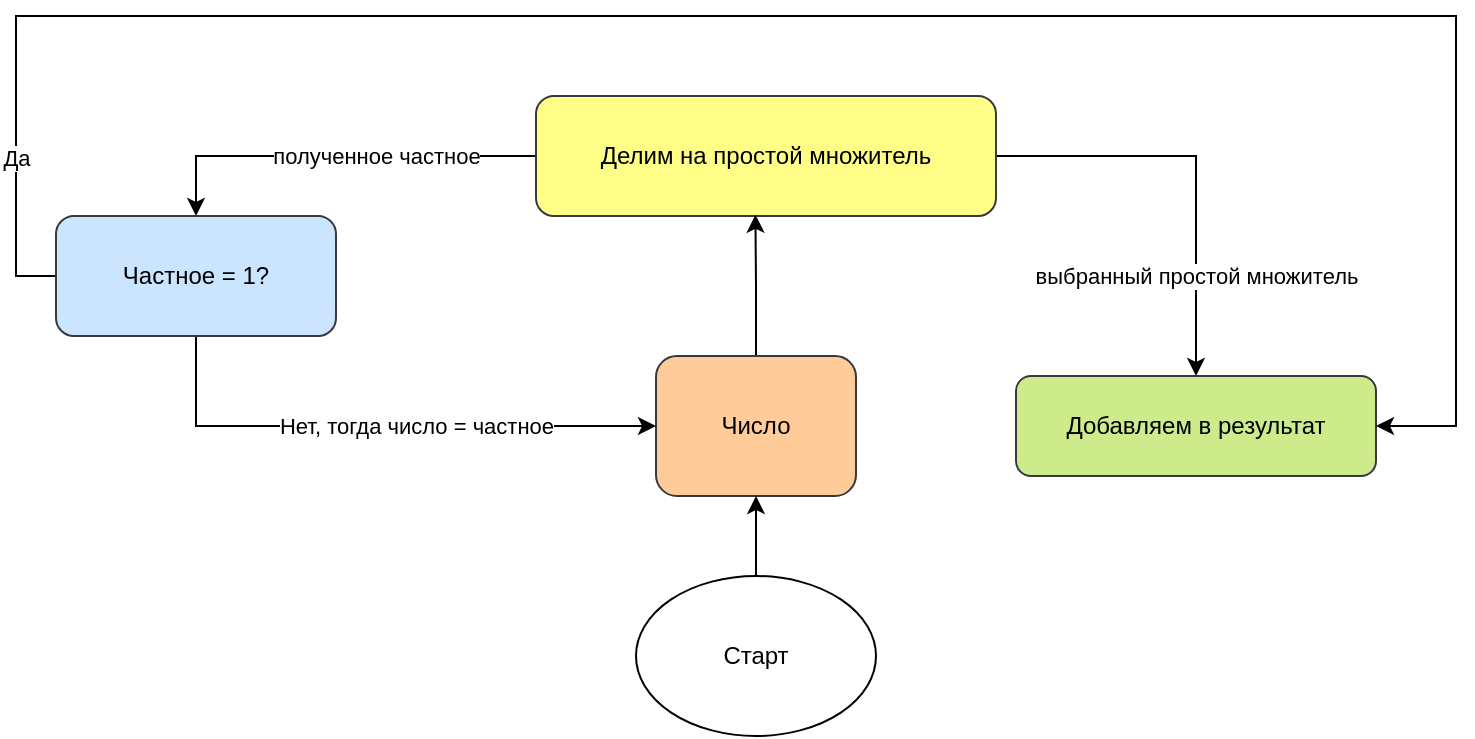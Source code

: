 <mxfile version="15.4.1" type="github">
  <diagram id="NKZnLbRmLY20eQ4-h45i" name="Page-1">
    <mxGraphModel dx="1865" dy="1658" grid="1" gridSize="10" guides="1" tooltips="1" connect="1" arrows="1" fold="1" page="1" pageScale="1" pageWidth="827" pageHeight="1169" math="0" shadow="0">
      <root>
        <mxCell id="0" />
        <mxCell id="1" parent="0" />
        <mxCell id="Lz7DvOroHlvFcl4ejyHl-21" value="выбранный простой множитель" style="edgeStyle=orthogonalEdgeStyle;rounded=0;orthogonalLoop=1;jettySize=auto;html=1;exitX=1;exitY=0.5;exitDx=0;exitDy=0;entryX=0.5;entryY=0;entryDx=0;entryDy=0;" edge="1" parent="1" source="Lz7DvOroHlvFcl4ejyHl-4" target="Lz7DvOroHlvFcl4ejyHl-16">
          <mxGeometry x="0.524" relative="1" as="geometry">
            <mxPoint x="690" y="70" as="targetPoint" />
            <Array as="points">
              <mxPoint x="580" y="-20" />
            </Array>
            <mxPoint as="offset" />
          </mxGeometry>
        </mxCell>
        <mxCell id="Lz7DvOroHlvFcl4ejyHl-24" value="полученное частное" style="edgeStyle=orthogonalEdgeStyle;rounded=0;orthogonalLoop=1;jettySize=auto;html=1;exitX=0;exitY=0.5;exitDx=0;exitDy=0;entryX=0.5;entryY=0;entryDx=0;entryDy=0;" edge="1" parent="1" source="Lz7DvOroHlvFcl4ejyHl-4" target="Lz7DvOroHlvFcl4ejyHl-22">
          <mxGeometry x="-0.2" relative="1" as="geometry">
            <mxPoint x="120" y="10" as="targetPoint" />
            <Array as="points">
              <mxPoint x="80" y="-20" />
            </Array>
            <mxPoint as="offset" />
          </mxGeometry>
        </mxCell>
        <mxCell id="Lz7DvOroHlvFcl4ejyHl-4" value="Делим на простой множитель" style="rounded=1;whiteSpace=wrap;html=1;fillColor=#ffff88;strokeColor=#36393d;" vertex="1" parent="1">
          <mxGeometry x="250" y="-50" width="230" height="60" as="geometry" />
        </mxCell>
        <mxCell id="Lz7DvOroHlvFcl4ejyHl-28" style="edgeStyle=orthogonalEdgeStyle;rounded=0;orthogonalLoop=1;jettySize=auto;html=1;entryX=0.477;entryY=0.99;entryDx=0;entryDy=0;entryPerimeter=0;" edge="1" parent="1" source="Lz7DvOroHlvFcl4ejyHl-10" target="Lz7DvOroHlvFcl4ejyHl-4">
          <mxGeometry relative="1" as="geometry" />
        </mxCell>
        <mxCell id="Lz7DvOroHlvFcl4ejyHl-10" value="Число" style="rounded=1;whiteSpace=wrap;html=1;fillColor=#ffcc99;strokeColor=#36393d;" vertex="1" parent="1">
          <mxGeometry x="310" y="80" width="100" height="70" as="geometry" />
        </mxCell>
        <mxCell id="Lz7DvOroHlvFcl4ejyHl-16" value="Добавляем в результат" style="rounded=1;whiteSpace=wrap;html=1;fillColor=#cdeb8b;strokeColor=#36393d;" vertex="1" parent="1">
          <mxGeometry x="490" y="90" width="180" height="50" as="geometry" />
        </mxCell>
        <mxCell id="Lz7DvOroHlvFcl4ejyHl-19" style="edgeStyle=orthogonalEdgeStyle;rounded=0;orthogonalLoop=1;jettySize=auto;html=1;entryX=0.5;entryY=1;entryDx=0;entryDy=0;" edge="1" parent="1" source="Lz7DvOroHlvFcl4ejyHl-18" target="Lz7DvOroHlvFcl4ejyHl-10">
          <mxGeometry relative="1" as="geometry" />
        </mxCell>
        <mxCell id="Lz7DvOroHlvFcl4ejyHl-18" value="Старт" style="ellipse;whiteSpace=wrap;html=1;" vertex="1" parent="1">
          <mxGeometry x="300" y="190" width="120" height="80" as="geometry" />
        </mxCell>
        <mxCell id="Lz7DvOroHlvFcl4ejyHl-29" value="Нет, тогда число = частное" style="edgeStyle=orthogonalEdgeStyle;rounded=0;orthogonalLoop=1;jettySize=auto;html=1;entryX=0;entryY=0.5;entryDx=0;entryDy=0;" edge="1" parent="1" source="Lz7DvOroHlvFcl4ejyHl-22" target="Lz7DvOroHlvFcl4ejyHl-10">
          <mxGeometry x="0.127" relative="1" as="geometry">
            <Array as="points">
              <mxPoint x="80" y="115" />
            </Array>
            <mxPoint as="offset" />
          </mxGeometry>
        </mxCell>
        <mxCell id="Lz7DvOroHlvFcl4ejyHl-31" value="Да" style="edgeStyle=orthogonalEdgeStyle;rounded=0;orthogonalLoop=1;jettySize=auto;html=1;exitX=0;exitY=0.5;exitDx=0;exitDy=0;entryX=1;entryY=0.5;entryDx=0;entryDy=0;" edge="1" parent="1" source="Lz7DvOroHlvFcl4ejyHl-22" target="Lz7DvOroHlvFcl4ejyHl-16">
          <mxGeometry x="-0.857" relative="1" as="geometry">
            <Array as="points">
              <mxPoint x="-10" y="40" />
              <mxPoint x="-10" y="-90" />
              <mxPoint x="710" y="-90" />
              <mxPoint x="710" y="115" />
            </Array>
            <mxPoint as="offset" />
          </mxGeometry>
        </mxCell>
        <mxCell id="Lz7DvOroHlvFcl4ejyHl-22" value="Частное = 1?" style="rounded=1;whiteSpace=wrap;html=1;fillColor=#cce5ff;strokeColor=#36393d;" vertex="1" parent="1">
          <mxGeometry x="10" y="10" width="140" height="60" as="geometry" />
        </mxCell>
      </root>
    </mxGraphModel>
  </diagram>
</mxfile>
